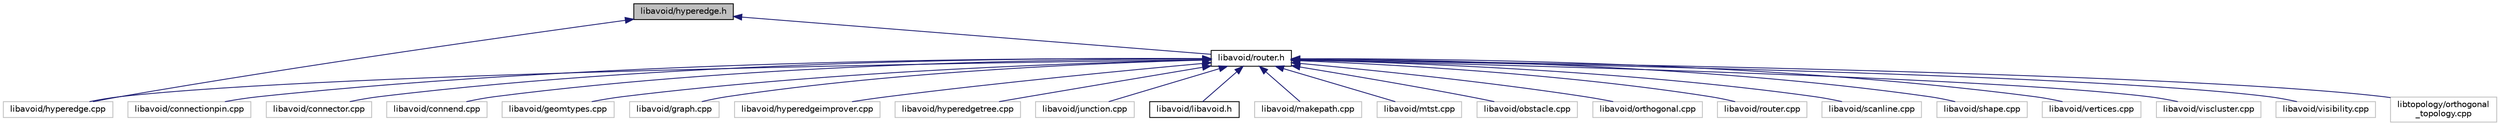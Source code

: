 digraph "libavoid/hyperedge.h"
{
  edge [fontname="Helvetica",fontsize="10",labelfontname="Helvetica",labelfontsize="10"];
  node [fontname="Helvetica",fontsize="10",shape=record];
  Node6 [label="libavoid/hyperedge.h",height=0.2,width=0.4,color="black", fillcolor="grey75", style="filled", fontcolor="black"];
  Node6 -> Node7 [dir="back",color="midnightblue",fontsize="10",style="solid",fontname="Helvetica"];
  Node7 [label="libavoid/router.h",height=0.2,width=0.4,color="black", fillcolor="white", style="filled",URL="$router_8h.html",tooltip="Contains the interface for the Router class. "];
  Node7 -> Node8 [dir="back",color="midnightblue",fontsize="10",style="solid",fontname="Helvetica"];
  Node8 [label="libavoid/connectionpin.cpp",height=0.2,width=0.4,color="grey75", fillcolor="white", style="filled"];
  Node7 -> Node9 [dir="back",color="midnightblue",fontsize="10",style="solid",fontname="Helvetica"];
  Node9 [label="libavoid/connector.cpp",height=0.2,width=0.4,color="grey75", fillcolor="white", style="filled"];
  Node7 -> Node10 [dir="back",color="midnightblue",fontsize="10",style="solid",fontname="Helvetica"];
  Node10 [label="libavoid/connend.cpp",height=0.2,width=0.4,color="grey75", fillcolor="white", style="filled"];
  Node7 -> Node11 [dir="back",color="midnightblue",fontsize="10",style="solid",fontname="Helvetica"];
  Node11 [label="libavoid/geomtypes.cpp",height=0.2,width=0.4,color="grey75", fillcolor="white", style="filled"];
  Node7 -> Node12 [dir="back",color="midnightblue",fontsize="10",style="solid",fontname="Helvetica"];
  Node12 [label="libavoid/graph.cpp",height=0.2,width=0.4,color="grey75", fillcolor="white", style="filled"];
  Node7 -> Node13 [dir="back",color="midnightblue",fontsize="10",style="solid",fontname="Helvetica"];
  Node13 [label="libavoid/hyperedge.cpp",height=0.2,width=0.4,color="grey75", fillcolor="white", style="filled"];
  Node7 -> Node14 [dir="back",color="midnightblue",fontsize="10",style="solid",fontname="Helvetica"];
  Node14 [label="libavoid/hyperedgeimprover.cpp",height=0.2,width=0.4,color="grey75", fillcolor="white", style="filled"];
  Node7 -> Node15 [dir="back",color="midnightblue",fontsize="10",style="solid",fontname="Helvetica"];
  Node15 [label="libavoid/hyperedgetree.cpp",height=0.2,width=0.4,color="grey75", fillcolor="white", style="filled"];
  Node7 -> Node16 [dir="back",color="midnightblue",fontsize="10",style="solid",fontname="Helvetica"];
  Node16 [label="libavoid/junction.cpp",height=0.2,width=0.4,color="grey75", fillcolor="white", style="filled"];
  Node7 -> Node17 [dir="back",color="midnightblue",fontsize="10",style="solid",fontname="Helvetica"];
  Node17 [label="libavoid/libavoid.h",height=0.2,width=0.4,color="black", fillcolor="white", style="filled",URL="$libavoid_8h.html",tooltip="Standard libavoid include file which includes all libavoid header files. "];
  Node7 -> Node18 [dir="back",color="midnightblue",fontsize="10",style="solid",fontname="Helvetica"];
  Node18 [label="libavoid/makepath.cpp",height=0.2,width=0.4,color="grey75", fillcolor="white", style="filled"];
  Node7 -> Node19 [dir="back",color="midnightblue",fontsize="10",style="solid",fontname="Helvetica"];
  Node19 [label="libavoid/mtst.cpp",height=0.2,width=0.4,color="grey75", fillcolor="white", style="filled"];
  Node7 -> Node20 [dir="back",color="midnightblue",fontsize="10",style="solid",fontname="Helvetica"];
  Node20 [label="libavoid/obstacle.cpp",height=0.2,width=0.4,color="grey75", fillcolor="white", style="filled"];
  Node7 -> Node21 [dir="back",color="midnightblue",fontsize="10",style="solid",fontname="Helvetica"];
  Node21 [label="libavoid/orthogonal.cpp",height=0.2,width=0.4,color="grey75", fillcolor="white", style="filled"];
  Node7 -> Node22 [dir="back",color="midnightblue",fontsize="10",style="solid",fontname="Helvetica"];
  Node22 [label="libavoid/router.cpp",height=0.2,width=0.4,color="grey75", fillcolor="white", style="filled"];
  Node7 -> Node23 [dir="back",color="midnightblue",fontsize="10",style="solid",fontname="Helvetica"];
  Node23 [label="libavoid/scanline.cpp",height=0.2,width=0.4,color="grey75", fillcolor="white", style="filled"];
  Node7 -> Node24 [dir="back",color="midnightblue",fontsize="10",style="solid",fontname="Helvetica"];
  Node24 [label="libavoid/shape.cpp",height=0.2,width=0.4,color="grey75", fillcolor="white", style="filled"];
  Node7 -> Node25 [dir="back",color="midnightblue",fontsize="10",style="solid",fontname="Helvetica"];
  Node25 [label="libavoid/vertices.cpp",height=0.2,width=0.4,color="grey75", fillcolor="white", style="filled"];
  Node7 -> Node26 [dir="back",color="midnightblue",fontsize="10",style="solid",fontname="Helvetica"];
  Node26 [label="libavoid/viscluster.cpp",height=0.2,width=0.4,color="grey75", fillcolor="white", style="filled"];
  Node7 -> Node27 [dir="back",color="midnightblue",fontsize="10",style="solid",fontname="Helvetica"];
  Node27 [label="libavoid/visibility.cpp",height=0.2,width=0.4,color="grey75", fillcolor="white", style="filled"];
  Node7 -> Node28 [dir="back",color="midnightblue",fontsize="10",style="solid",fontname="Helvetica"];
  Node28 [label="libtopology/orthogonal\l_topology.cpp",height=0.2,width=0.4,color="grey75", fillcolor="white", style="filled"];
  Node6 -> Node13 [dir="back",color="midnightblue",fontsize="10",style="solid",fontname="Helvetica"];
}
